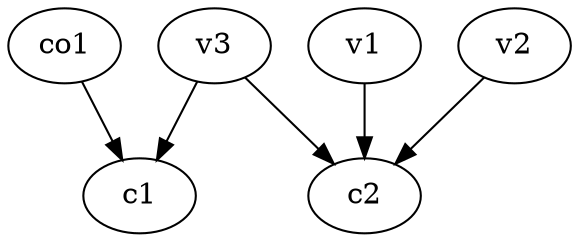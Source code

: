 strict digraph  {
c1;
c2;
v1;
v2;
v3;
co1;
v1 -> c2  [weight=1];
v2 -> c2  [weight=1];
v3 -> c2  [weight=1];
v3 -> c1  [weight=1];
co1 -> c1  [weight=1];
}
